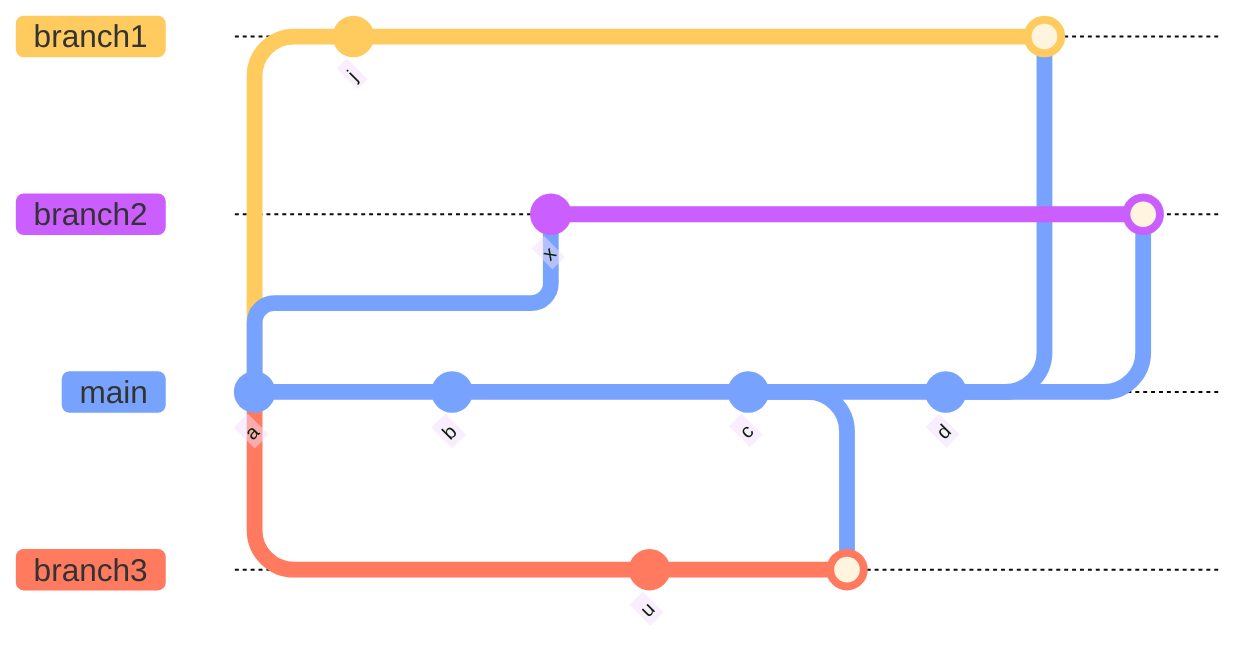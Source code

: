%%{init: { 'logLevel': 'debug', 'theme': 'base', 'gitGraph': {'showBranches': true, 'showCommitLabel':true, 'mainBranchOrder': 2}} }%%
gitGraph
     commit id:"a"
     branch branch1 order: 0
     branch branch2 order: 1
     branch branch3 order: 3
     checkout branch1
     commit id:"j"
     checkout main
     commit id:"b"
     checkout branch2
     commit id:"x"
     checkout branch3
     commit id:"u"
     checkout main
     commit id:"c"
     checkout branch3
     merge main
     checkout main
     commit id:"d"
     checkout branch1
     merge main
     checkout branch2
     merge main